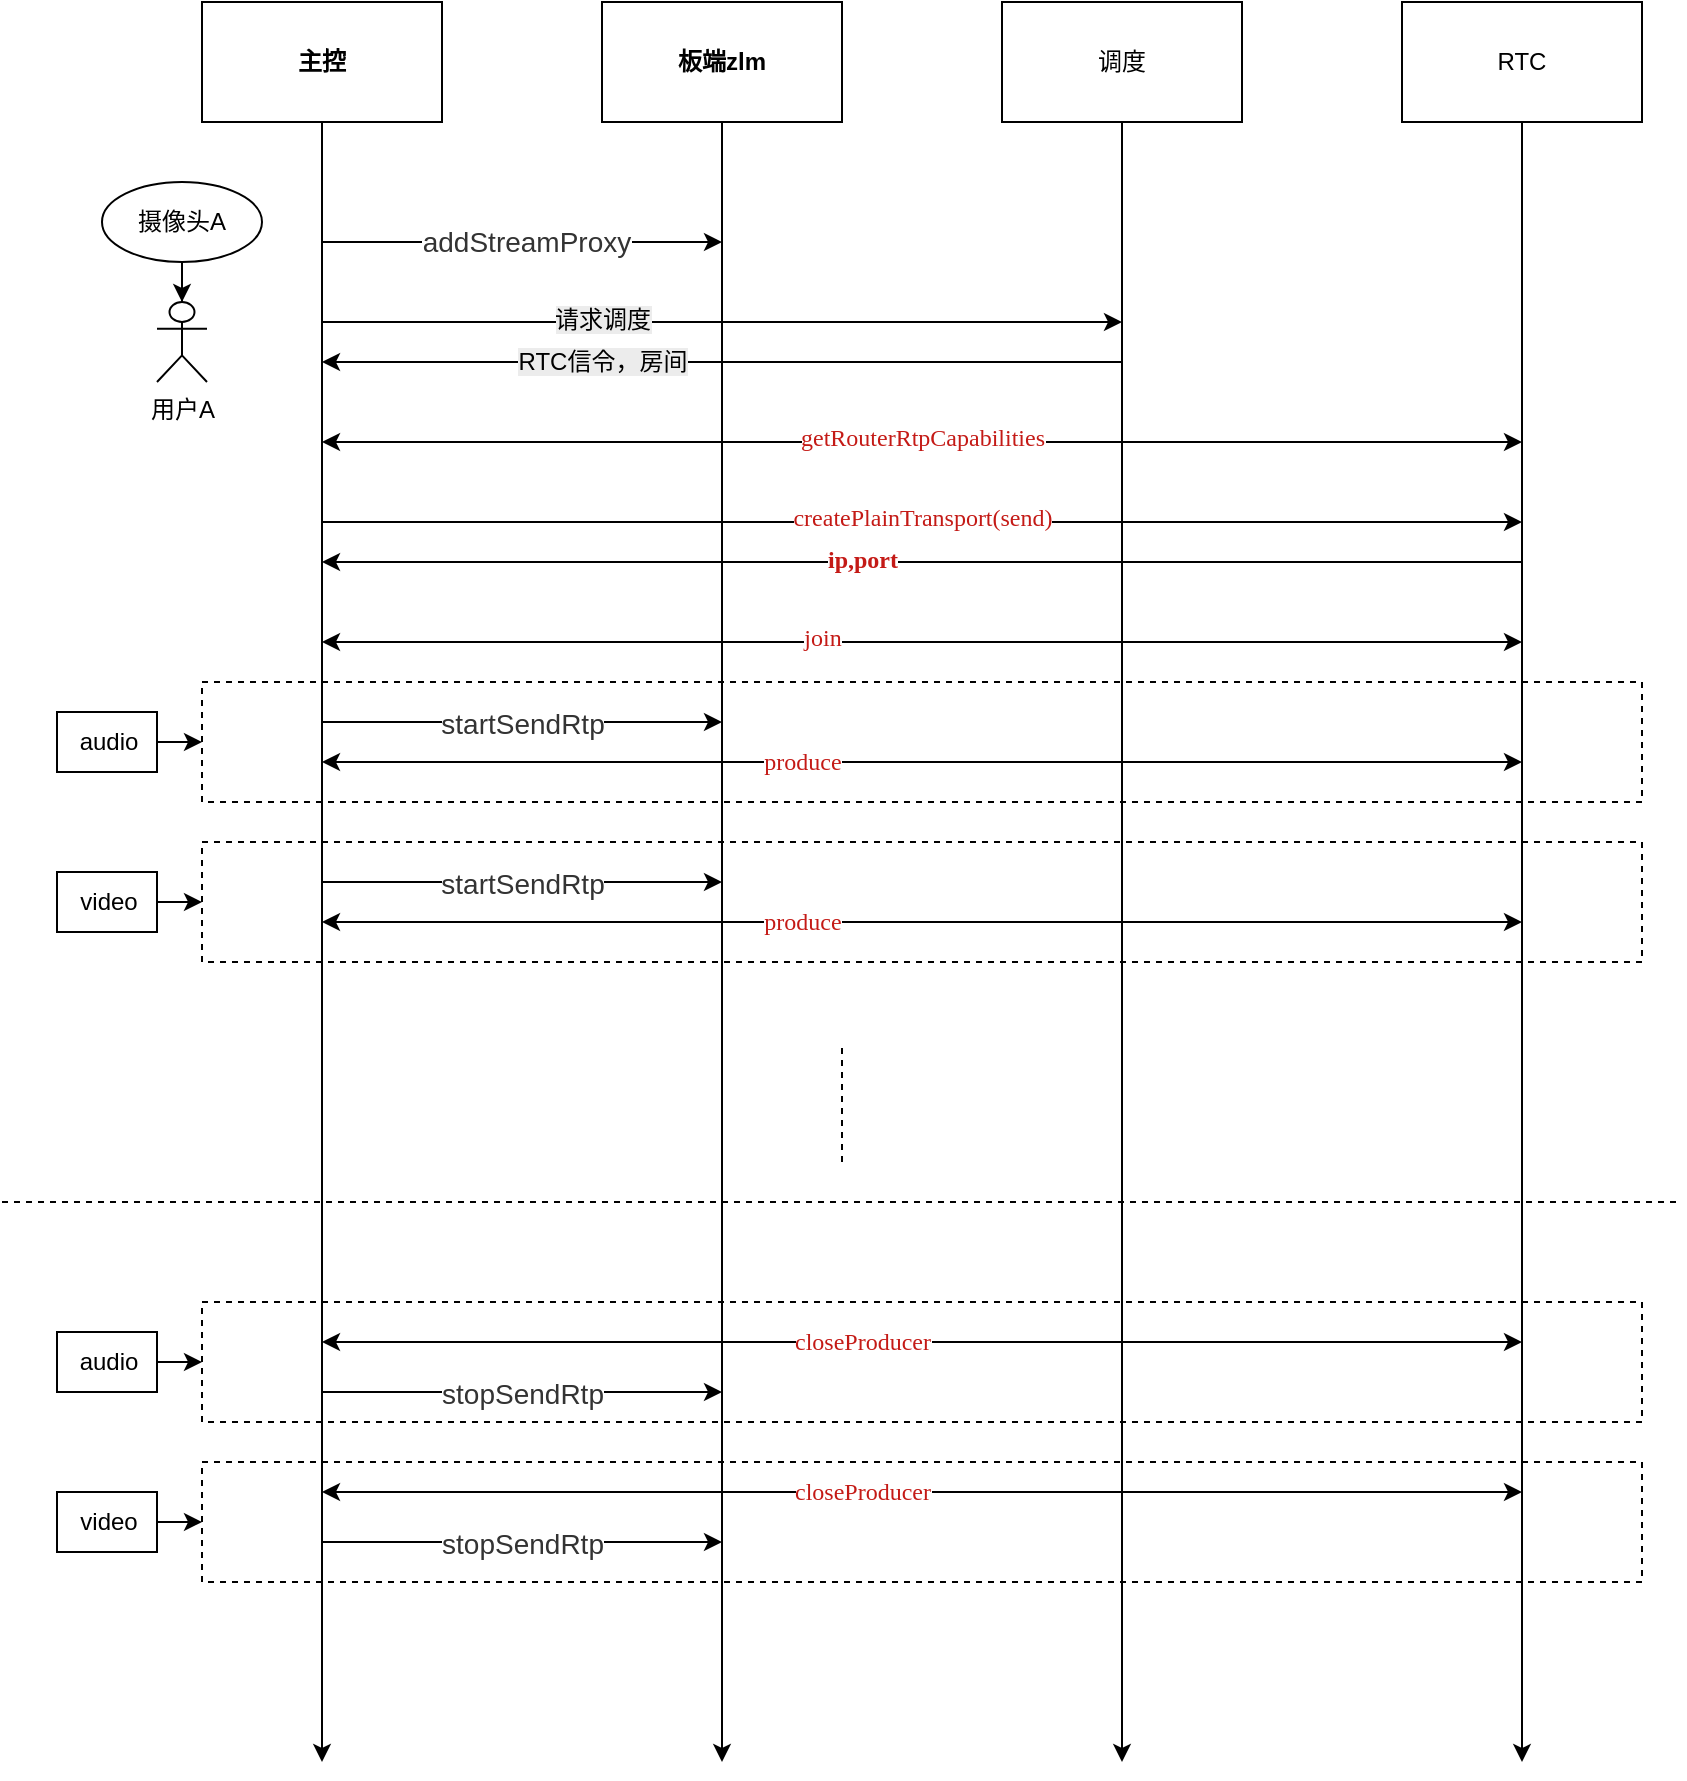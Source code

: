 <mxfile version="27.1.3">
  <diagram name="第 1 页" id="NRCTbS9BeuZ0_GTd9Irn">
    <mxGraphModel dx="1004" dy="915" grid="1" gridSize="10" guides="1" tooltips="1" connect="1" arrows="1" fold="1" page="1" pageScale="1" pageWidth="827" pageHeight="1169" math="0" shadow="0">
      <root>
        <mxCell id="0" />
        <mxCell id="1" parent="0" />
        <mxCell id="kl-N0MjksFBT99BRAnpc-87" value="" style="rounded=0;whiteSpace=wrap;html=1;dashed=1;" vertex="1" parent="1">
          <mxGeometry x="120" y="890" width="720" height="60" as="geometry" />
        </mxCell>
        <mxCell id="kl-N0MjksFBT99BRAnpc-88" value="" style="rounded=0;whiteSpace=wrap;html=1;dashed=1;" vertex="1" parent="1">
          <mxGeometry x="120" y="810" width="720" height="60" as="geometry" />
        </mxCell>
        <mxCell id="kl-N0MjksFBT99BRAnpc-50" value="" style="rounded=0;whiteSpace=wrap;html=1;dashed=1;" vertex="1" parent="1">
          <mxGeometry x="120" y="580" width="720" height="60" as="geometry" />
        </mxCell>
        <mxCell id="kl-N0MjksFBT99BRAnpc-45" value="" style="rounded=0;whiteSpace=wrap;html=1;dashed=1;" vertex="1" parent="1">
          <mxGeometry x="120" y="500" width="720" height="60" as="geometry" />
        </mxCell>
        <mxCell id="kl-N0MjksFBT99BRAnpc-5" style="edgeStyle=orthogonalEdgeStyle;rounded=0;orthogonalLoop=1;jettySize=auto;html=1;" edge="1" parent="1" source="kl-N0MjksFBT99BRAnpc-1">
          <mxGeometry relative="1" as="geometry">
            <mxPoint x="180" y="1040" as="targetPoint" />
          </mxGeometry>
        </mxCell>
        <mxCell id="kl-N0MjksFBT99BRAnpc-1" value="&lt;b&gt;主控&lt;/b&gt;" style="rounded=0;whiteSpace=wrap;html=1;" vertex="1" parent="1">
          <mxGeometry x="120" y="160" width="120" height="60" as="geometry" />
        </mxCell>
        <mxCell id="kl-N0MjksFBT99BRAnpc-6" style="edgeStyle=orthogonalEdgeStyle;rounded=0;orthogonalLoop=1;jettySize=auto;html=1;" edge="1" parent="1" source="kl-N0MjksFBT99BRAnpc-2">
          <mxGeometry relative="1" as="geometry">
            <mxPoint x="380" y="1040" as="targetPoint" />
          </mxGeometry>
        </mxCell>
        <mxCell id="kl-N0MjksFBT99BRAnpc-2" value="&lt;b&gt;板端zlm&lt;span style=&quot;color: rgba(0, 0, 0, 0); font-family: monospace; font-size: 0px; text-align: start; text-wrap-mode: nowrap;&quot;&gt;%3CmxGraphModel%3E%3Croot%3E%3CmxCell%20id%3D%220%22%2F%3E%3CmxCell%20id%3D%221%22%20parent%3D%220%22%2F%3E%3CmxCell%20id%3D%222%22%20value%3D%22%22%20style%3D%22rounded%3D0%3BwhiteSpace%3Dwrap%3Bhtml%3D1%3B%22%20vertex%3D%221%22%20parent%3D%221%22%3E%3CmxGeometry%20x%3D%22520%22%20y%3D%22160%22%20width%3D%22120%22%20height%3D%2260%22%20as%3D%22geometry%22%2F%3E%3C%2FmxCell%3E%3C%2Froot%3E%3C%2FmxGraphModel%3E&lt;/span&gt;&lt;/b&gt;" style="rounded=0;whiteSpace=wrap;html=1;" vertex="1" parent="1">
          <mxGeometry x="320" y="160" width="120" height="60" as="geometry" />
        </mxCell>
        <mxCell id="kl-N0MjksFBT99BRAnpc-11" style="edgeStyle=orthogonalEdgeStyle;rounded=0;orthogonalLoop=1;jettySize=auto;html=1;" edge="1" parent="1" source="kl-N0MjksFBT99BRAnpc-3">
          <mxGeometry relative="1" as="geometry">
            <mxPoint x="580" y="1040" as="targetPoint" />
          </mxGeometry>
        </mxCell>
        <mxCell id="kl-N0MjksFBT99BRAnpc-3" value="调度" style="rounded=0;whiteSpace=wrap;html=1;" vertex="1" parent="1">
          <mxGeometry x="520" y="160" width="120" height="60" as="geometry" />
        </mxCell>
        <mxCell id="kl-N0MjksFBT99BRAnpc-12" style="edgeStyle=orthogonalEdgeStyle;rounded=0;orthogonalLoop=1;jettySize=auto;html=1;" edge="1" parent="1" source="kl-N0MjksFBT99BRAnpc-4">
          <mxGeometry relative="1" as="geometry">
            <mxPoint x="780" y="1040" as="targetPoint" />
          </mxGeometry>
        </mxCell>
        <mxCell id="kl-N0MjksFBT99BRAnpc-4" value="RTC" style="rounded=0;whiteSpace=wrap;html=1;" vertex="1" parent="1">
          <mxGeometry x="720" y="160" width="120" height="60" as="geometry" />
        </mxCell>
        <mxCell id="kl-N0MjksFBT99BRAnpc-7" value="" style="endArrow=classic;html=1;rounded=0;" edge="1" parent="1">
          <mxGeometry width="50" height="50" relative="1" as="geometry">
            <mxPoint x="180" y="280" as="sourcePoint" />
            <mxPoint x="380" y="280" as="targetPoint" />
          </mxGeometry>
        </mxCell>
        <mxCell id="kl-N0MjksFBT99BRAnpc-43" value="&lt;span style=&quot;color: rgb(51, 51, 51); font-family: Arial, sans-serif; font-size: 14px; text-align: left; text-wrap-mode: wrap;&quot;&gt;addStreamProxy&lt;/span&gt;" style="edgeLabel;html=1;align=center;verticalAlign=middle;resizable=0;points=[];" vertex="1" connectable="0" parent="kl-N0MjksFBT99BRAnpc-7">
          <mxGeometry x="0.02" y="-2" relative="1" as="geometry">
            <mxPoint y="-2" as="offset" />
          </mxGeometry>
        </mxCell>
        <mxCell id="kl-N0MjksFBT99BRAnpc-10" value="摄像头A" style="ellipse;whiteSpace=wrap;html=1;" vertex="1" parent="1">
          <mxGeometry x="70" y="250" width="80" height="40" as="geometry" />
        </mxCell>
        <mxCell id="kl-N0MjksFBT99BRAnpc-13" value="" style="endArrow=classic;html=1;rounded=0;" edge="1" parent="1">
          <mxGeometry width="50" height="50" relative="1" as="geometry">
            <mxPoint x="180" y="320" as="sourcePoint" />
            <mxPoint x="580" y="320" as="targetPoint" />
          </mxGeometry>
        </mxCell>
        <mxCell id="kl-N0MjksFBT99BRAnpc-36" value="&lt;span style=&quot;font-size: 12px; background-color: rgb(236, 236, 236);&quot;&gt;请求调度&lt;/span&gt;" style="edgeLabel;html=1;align=center;verticalAlign=middle;resizable=0;points=[];" vertex="1" connectable="0" parent="kl-N0MjksFBT99BRAnpc-13">
          <mxGeometry x="-0.07" y="1" relative="1" as="geometry">
            <mxPoint x="-46" as="offset" />
          </mxGeometry>
        </mxCell>
        <mxCell id="kl-N0MjksFBT99BRAnpc-14" value="用户A" style="shape=umlActor;verticalLabelPosition=bottom;verticalAlign=top;html=1;outlineConnect=0;" vertex="1" parent="1">
          <mxGeometry x="97.5" y="310" width="25" height="40" as="geometry" />
        </mxCell>
        <mxCell id="kl-N0MjksFBT99BRAnpc-15" style="edgeStyle=orthogonalEdgeStyle;rounded=0;orthogonalLoop=1;jettySize=auto;html=1;entryX=0.5;entryY=0;entryDx=0;entryDy=0;entryPerimeter=0;" edge="1" parent="1" source="kl-N0MjksFBT99BRAnpc-10" target="kl-N0MjksFBT99BRAnpc-14">
          <mxGeometry relative="1" as="geometry" />
        </mxCell>
        <mxCell id="kl-N0MjksFBT99BRAnpc-22" value="" style="endArrow=classic;html=1;rounded=0;" edge="1" parent="1">
          <mxGeometry width="50" height="50" relative="1" as="geometry">
            <mxPoint x="580" y="340" as="sourcePoint" />
            <mxPoint x="180" y="340" as="targetPoint" />
          </mxGeometry>
        </mxCell>
        <mxCell id="kl-N0MjksFBT99BRAnpc-35" value="&lt;span style=&quot;font-size: 12px; background-color: rgb(236, 236, 236);&quot;&gt;RTC信令，房间&lt;/span&gt;" style="edgeLabel;html=1;align=center;verticalAlign=middle;resizable=0;points=[];" vertex="1" connectable="0" parent="kl-N0MjksFBT99BRAnpc-22">
          <mxGeometry x="0.045" y="-3" relative="1" as="geometry">
            <mxPoint x="-51" y="3" as="offset" />
          </mxGeometry>
        </mxCell>
        <mxCell id="kl-N0MjksFBT99BRAnpc-24" value="" style="endArrow=classic;html=1;rounded=0;startArrow=classic;startFill=1;" edge="1" parent="1">
          <mxGeometry width="50" height="50" relative="1" as="geometry">
            <mxPoint x="180" y="380" as="sourcePoint" />
            <mxPoint x="780" y="380" as="targetPoint" />
          </mxGeometry>
        </mxCell>
        <mxCell id="kl-N0MjksFBT99BRAnpc-25" value="&lt;p style=&quot;margin: 0px; font-variant-numeric: normal; font-variant-east-asian: normal; font-variant-alternates: normal; font-size-adjust: none; font-kerning: auto; font-optical-sizing: auto; font-feature-settings: normal; font-variation-settings: normal; font-variant-position: normal; font-variant-emoji: normal; font-stretch: normal; font-size: 12px; line-height: normal; font-family: Menlo; color: rgb(196, 26, 22); text-align: start; text-wrap-mode: wrap;&quot; class=&quot;p1&quot;&gt;getRouterRtpCapabilities&lt;/p&gt;" style="edgeLabel;html=1;align=center;verticalAlign=middle;resizable=0;points=[];" vertex="1" connectable="0" parent="kl-N0MjksFBT99BRAnpc-24">
          <mxGeometry x="-0.263" y="2" relative="1" as="geometry">
            <mxPoint x="79" as="offset" />
          </mxGeometry>
        </mxCell>
        <mxCell id="kl-N0MjksFBT99BRAnpc-27" value="" style="endArrow=classic;html=1;rounded=0;startArrow=none;startFill=0;" edge="1" parent="1">
          <mxGeometry width="50" height="50" relative="1" as="geometry">
            <mxPoint x="180" y="420" as="sourcePoint" />
            <mxPoint x="780" y="420" as="targetPoint" />
          </mxGeometry>
        </mxCell>
        <mxCell id="kl-N0MjksFBT99BRAnpc-28" value="&lt;p style=&quot;margin: 0px; font-variant-numeric: normal; font-variant-east-asian: normal; font-variant-alternates: normal; font-size-adjust: none; font-kerning: auto; font-optical-sizing: auto; font-feature-settings: normal; font-variation-settings: normal; font-variant-position: normal; font-variant-emoji: normal; font-stretch: normal; font-size: 12px; line-height: normal; font-family: Menlo; color: rgb(196, 26, 22); text-align: start; text-wrap-mode: wrap;&quot; class=&quot;p1&quot;&gt;createPlainTransport(send)&lt;/p&gt;" style="edgeLabel;html=1;align=center;verticalAlign=middle;resizable=0;points=[];" vertex="1" connectable="0" parent="kl-N0MjksFBT99BRAnpc-27">
          <mxGeometry x="-0.263" y="2" relative="1" as="geometry">
            <mxPoint x="79" as="offset" />
          </mxGeometry>
        </mxCell>
        <mxCell id="kl-N0MjksFBT99BRAnpc-30" value="" style="endArrow=classic;html=1;rounded=0;startArrow=classic;startFill=1;" edge="1" parent="1">
          <mxGeometry width="50" height="50" relative="1" as="geometry">
            <mxPoint x="180" y="480" as="sourcePoint" />
            <mxPoint x="780" y="480" as="targetPoint" />
          </mxGeometry>
        </mxCell>
        <mxCell id="kl-N0MjksFBT99BRAnpc-31" value="&lt;p style=&quot;margin: 0px; font-variant-numeric: normal; font-variant-east-asian: normal; font-variant-alternates: normal; font-size-adjust: none; font-kerning: auto; font-optical-sizing: auto; font-feature-settings: normal; font-variation-settings: normal; font-variant-position: normal; font-variant-emoji: normal; font-stretch: normal; font-size: 12px; line-height: normal; font-family: Menlo; color: rgb(196, 26, 22); text-align: start; text-wrap-mode: wrap;&quot; class=&quot;p1&quot;&gt;join&lt;/p&gt;" style="edgeLabel;html=1;align=center;verticalAlign=middle;resizable=0;points=[];" vertex="1" connectable="0" parent="kl-N0MjksFBT99BRAnpc-30">
          <mxGeometry x="-0.263" y="2" relative="1" as="geometry">
            <mxPoint x="29" as="offset" />
          </mxGeometry>
        </mxCell>
        <mxCell id="kl-N0MjksFBT99BRAnpc-32" value="" style="endArrow=classic;html=1;rounded=0;" edge="1" parent="1">
          <mxGeometry width="50" height="50" relative="1" as="geometry">
            <mxPoint x="780" y="440" as="sourcePoint" />
            <mxPoint x="180" y="440" as="targetPoint" />
          </mxGeometry>
        </mxCell>
        <mxCell id="kl-N0MjksFBT99BRAnpc-34" value="&lt;span style=&quot;color: rgb(196, 26, 22); font-family: Menlo; font-size: 12px; text-align: start; text-wrap-mode: wrap;&quot;&gt;&lt;b&gt;ip,port&lt;/b&gt;&lt;/span&gt;" style="edgeLabel;html=1;align=center;verticalAlign=middle;resizable=0;points=[];" vertex="1" connectable="0" parent="kl-N0MjksFBT99BRAnpc-32">
          <mxGeometry x="0.27" y="-1" relative="1" as="geometry">
            <mxPoint x="51" as="offset" />
          </mxGeometry>
        </mxCell>
        <mxCell id="kl-N0MjksFBT99BRAnpc-39" value="" style="endArrow=classic;html=1;rounded=0;startArrow=classic;startFill=1;" edge="1" parent="1">
          <mxGeometry width="50" height="50" relative="1" as="geometry">
            <mxPoint x="180" y="540" as="sourcePoint" />
            <mxPoint x="780" y="540" as="targetPoint" />
          </mxGeometry>
        </mxCell>
        <mxCell id="kl-N0MjksFBT99BRAnpc-40" value="&lt;p style=&quot;margin: 0px; font-variant-numeric: normal; font-variant-east-asian: normal; font-variant-alternates: normal; font-size-adjust: none; font-kerning: auto; font-optical-sizing: auto; font-feature-settings: normal; font-variation-settings: normal; font-variant-position: normal; font-variant-emoji: normal; font-stretch: normal; font-size: 12px; line-height: normal; font-family: Menlo; color: rgb(196, 26, 22); text-align: start; text-wrap-mode: wrap;&quot; class=&quot;p1&quot;&gt;produce&lt;/p&gt;" style="edgeLabel;html=1;align=center;verticalAlign=middle;resizable=0;points=[];" vertex="1" connectable="0" parent="kl-N0MjksFBT99BRAnpc-39">
          <mxGeometry x="-0.263" y="2" relative="1" as="geometry">
            <mxPoint x="19" y="2" as="offset" />
          </mxGeometry>
        </mxCell>
        <mxCell id="kl-N0MjksFBT99BRAnpc-41" value="" style="endArrow=classic;html=1;rounded=0;" edge="1" parent="1">
          <mxGeometry width="50" height="50" relative="1" as="geometry">
            <mxPoint x="180" y="520" as="sourcePoint" />
            <mxPoint x="380" y="520" as="targetPoint" />
          </mxGeometry>
        </mxCell>
        <mxCell id="kl-N0MjksFBT99BRAnpc-42" value="&lt;span style=&quot;color: rgb(51, 51, 51); font-family: Arial, sans-serif; font-size: 14px; text-align: left; text-wrap-mode: wrap;&quot;&gt;startSendRtp&lt;/span&gt;" style="edgeLabel;html=1;align=center;verticalAlign=middle;resizable=0;points=[];" vertex="1" connectable="0" parent="kl-N0MjksFBT99BRAnpc-41">
          <mxGeometry x="-0.14" y="-1" relative="1" as="geometry">
            <mxPoint x="14" as="offset" />
          </mxGeometry>
        </mxCell>
        <mxCell id="kl-N0MjksFBT99BRAnpc-49" style="edgeStyle=orthogonalEdgeStyle;rounded=0;orthogonalLoop=1;jettySize=auto;html=1;entryX=0;entryY=0.5;entryDx=0;entryDy=0;" edge="1" parent="1" source="kl-N0MjksFBT99BRAnpc-48" target="kl-N0MjksFBT99BRAnpc-45">
          <mxGeometry relative="1" as="geometry" />
        </mxCell>
        <mxCell id="kl-N0MjksFBT99BRAnpc-48" value="audio" style="text;html=1;align=center;verticalAlign=middle;resizable=0;points=[];autosize=1;strokeColor=default;fillColor=none;" vertex="1" parent="1">
          <mxGeometry x="47.5" y="515" width="50" height="30" as="geometry" />
        </mxCell>
        <mxCell id="kl-N0MjksFBT99BRAnpc-51" value="" style="endArrow=classic;html=1;rounded=0;startArrow=classic;startFill=1;" edge="1" parent="1">
          <mxGeometry width="50" height="50" relative="1" as="geometry">
            <mxPoint x="180" y="620" as="sourcePoint" />
            <mxPoint x="780" y="620" as="targetPoint" />
          </mxGeometry>
        </mxCell>
        <mxCell id="kl-N0MjksFBT99BRAnpc-52" value="&lt;p style=&quot;margin: 0px; font-variant-numeric: normal; font-variant-east-asian: normal; font-variant-alternates: normal; font-size-adjust: none; font-kerning: auto; font-optical-sizing: auto; font-feature-settings: normal; font-variation-settings: normal; font-variant-position: normal; font-variant-emoji: normal; font-stretch: normal; font-size: 12px; line-height: normal; font-family: Menlo; color: rgb(196, 26, 22); text-align: start; text-wrap-mode: wrap;&quot; class=&quot;p1&quot;&gt;produce&lt;/p&gt;" style="edgeLabel;html=1;align=center;verticalAlign=middle;resizable=0;points=[];" vertex="1" connectable="0" parent="kl-N0MjksFBT99BRAnpc-51">
          <mxGeometry x="-0.263" y="2" relative="1" as="geometry">
            <mxPoint x="19" y="2" as="offset" />
          </mxGeometry>
        </mxCell>
        <mxCell id="kl-N0MjksFBT99BRAnpc-53" value="" style="endArrow=classic;html=1;rounded=0;" edge="1" parent="1">
          <mxGeometry width="50" height="50" relative="1" as="geometry">
            <mxPoint x="180" y="600" as="sourcePoint" />
            <mxPoint x="380" y="600" as="targetPoint" />
          </mxGeometry>
        </mxCell>
        <mxCell id="kl-N0MjksFBT99BRAnpc-54" value="&lt;span style=&quot;color: rgb(51, 51, 51); font-family: Arial, sans-serif; font-size: 14px; text-align: left; text-wrap-mode: wrap;&quot;&gt;startSendRtp&lt;/span&gt;" style="edgeLabel;html=1;align=center;verticalAlign=middle;resizable=0;points=[];" vertex="1" connectable="0" parent="kl-N0MjksFBT99BRAnpc-53">
          <mxGeometry x="-0.14" y="-1" relative="1" as="geometry">
            <mxPoint x="14" as="offset" />
          </mxGeometry>
        </mxCell>
        <mxCell id="kl-N0MjksFBT99BRAnpc-55" style="edgeStyle=orthogonalEdgeStyle;rounded=0;orthogonalLoop=1;jettySize=auto;html=1;entryX=0;entryY=0.5;entryDx=0;entryDy=0;" edge="1" parent="1" source="kl-N0MjksFBT99BRAnpc-56" target="kl-N0MjksFBT99BRAnpc-50">
          <mxGeometry relative="1" as="geometry" />
        </mxCell>
        <mxCell id="kl-N0MjksFBT99BRAnpc-56" value="video" style="text;html=1;align=center;verticalAlign=middle;resizable=0;points=[];autosize=1;strokeColor=default;fillColor=none;" vertex="1" parent="1">
          <mxGeometry x="47.5" y="595" width="50" height="30" as="geometry" />
        </mxCell>
        <mxCell id="kl-N0MjksFBT99BRAnpc-57" value="" style="endArrow=none;dashed=1;html=1;rounded=0;" edge="1" parent="1">
          <mxGeometry width="50" height="50" relative="1" as="geometry">
            <mxPoint x="20" y="760" as="sourcePoint" />
            <mxPoint x="860" y="760" as="targetPoint" />
          </mxGeometry>
        </mxCell>
        <mxCell id="kl-N0MjksFBT99BRAnpc-58" value="" style="endArrow=none;dashed=1;html=1;rounded=0;strokeWidth=1;curved=0;fontStyle=1" edge="1" parent="1">
          <mxGeometry width="50" height="50" relative="1" as="geometry">
            <mxPoint x="440" y="740" as="sourcePoint" />
            <mxPoint x="440" y="680" as="targetPoint" />
          </mxGeometry>
        </mxCell>
        <mxCell id="kl-N0MjksFBT99BRAnpc-89" value="" style="endArrow=classic;html=1;rounded=0;startArrow=classic;startFill=1;" edge="1" parent="1">
          <mxGeometry width="50" height="50" relative="1" as="geometry">
            <mxPoint x="180" y="830" as="sourcePoint" />
            <mxPoint x="780" y="830" as="targetPoint" />
          </mxGeometry>
        </mxCell>
        <mxCell id="kl-N0MjksFBT99BRAnpc-90" value="&lt;p style=&quot;margin: 0px; font-variant-numeric: normal; font-variant-east-asian: normal; font-variant-alternates: normal; font-size-adjust: none; font-kerning: auto; font-optical-sizing: auto; font-feature-settings: normal; font-variation-settings: normal; font-variant-position: normal; font-variant-emoji: normal; font-stretch: normal; font-size: 12px; line-height: normal; font-family: Menlo; color: rgb(196, 26, 22); text-align: start; text-wrap-mode: wrap;&quot; class=&quot;p1&quot;&gt;closeProducer&lt;/p&gt;" style="edgeLabel;html=1;align=center;verticalAlign=middle;resizable=0;points=[];" vertex="1" connectable="0" parent="kl-N0MjksFBT99BRAnpc-89">
          <mxGeometry x="-0.263" y="2" relative="1" as="geometry">
            <mxPoint x="49" y="2" as="offset" />
          </mxGeometry>
        </mxCell>
        <mxCell id="kl-N0MjksFBT99BRAnpc-91" value="" style="endArrow=classic;html=1;rounded=0;" edge="1" parent="1">
          <mxGeometry width="50" height="50" relative="1" as="geometry">
            <mxPoint x="180" y="855" as="sourcePoint" />
            <mxPoint x="380" y="855" as="targetPoint" />
          </mxGeometry>
        </mxCell>
        <mxCell id="kl-N0MjksFBT99BRAnpc-92" value="&lt;span style=&quot;color: rgb(51, 51, 51); font-family: Arial, sans-serif; font-size: 14px; text-align: left; text-wrap-mode: wrap;&quot;&gt;stopSendRtp&lt;/span&gt;" style="edgeLabel;html=1;align=center;verticalAlign=middle;resizable=0;points=[];" vertex="1" connectable="0" parent="kl-N0MjksFBT99BRAnpc-91">
          <mxGeometry x="-0.14" y="-1" relative="1" as="geometry">
            <mxPoint x="14" as="offset" />
          </mxGeometry>
        </mxCell>
        <mxCell id="kl-N0MjksFBT99BRAnpc-93" style="edgeStyle=orthogonalEdgeStyle;rounded=0;orthogonalLoop=1;jettySize=auto;html=1;entryX=0;entryY=0.5;entryDx=0;entryDy=0;" edge="1" parent="1" source="kl-N0MjksFBT99BRAnpc-94" target="kl-N0MjksFBT99BRAnpc-88">
          <mxGeometry relative="1" as="geometry" />
        </mxCell>
        <mxCell id="kl-N0MjksFBT99BRAnpc-94" value="audio" style="text;html=1;align=center;verticalAlign=middle;resizable=0;points=[];autosize=1;strokeColor=default;fillColor=none;" vertex="1" parent="1">
          <mxGeometry x="47.5" y="825" width="50" height="30" as="geometry" />
        </mxCell>
        <mxCell id="kl-N0MjksFBT99BRAnpc-95" value="" style="endArrow=classic;html=1;rounded=0;startArrow=classic;startFill=1;" edge="1" parent="1">
          <mxGeometry width="50" height="50" relative="1" as="geometry">
            <mxPoint x="180" y="905" as="sourcePoint" />
            <mxPoint x="780" y="905" as="targetPoint" />
          </mxGeometry>
        </mxCell>
        <mxCell id="kl-N0MjksFBT99BRAnpc-96" value="&lt;p style=&quot;margin: 0px; font-variant-numeric: normal; font-variant-east-asian: normal; font-variant-alternates: normal; font-size-adjust: none; font-kerning: auto; font-optical-sizing: auto; font-feature-settings: normal; font-variation-settings: normal; font-variant-position: normal; font-variant-emoji: normal; font-stretch: normal; font-size: 12px; line-height: normal; font-family: Menlo; color: rgb(196, 26, 22); text-align: start; text-wrap-mode: wrap;&quot; class=&quot;p1&quot;&gt;closeProducer&lt;/p&gt;" style="edgeLabel;html=1;align=center;verticalAlign=middle;resizable=0;points=[];" vertex="1" connectable="0" parent="kl-N0MjksFBT99BRAnpc-95">
          <mxGeometry x="-0.263" y="2" relative="1" as="geometry">
            <mxPoint x="49" y="2" as="offset" />
          </mxGeometry>
        </mxCell>
        <mxCell id="kl-N0MjksFBT99BRAnpc-97" value="" style="endArrow=classic;html=1;rounded=0;" edge="1" parent="1">
          <mxGeometry width="50" height="50" relative="1" as="geometry">
            <mxPoint x="180" y="930" as="sourcePoint" />
            <mxPoint x="380" y="930" as="targetPoint" />
          </mxGeometry>
        </mxCell>
        <mxCell id="kl-N0MjksFBT99BRAnpc-98" value="&lt;span style=&quot;color: rgb(51, 51, 51); font-family: Arial, sans-serif; font-size: 14px; text-align: left; text-wrap-mode: wrap;&quot;&gt;stopSendRtp&lt;/span&gt;" style="edgeLabel;html=1;align=center;verticalAlign=middle;resizable=0;points=[];" vertex="1" connectable="0" parent="kl-N0MjksFBT99BRAnpc-97">
          <mxGeometry x="-0.14" y="-1" relative="1" as="geometry">
            <mxPoint x="14" as="offset" />
          </mxGeometry>
        </mxCell>
        <mxCell id="kl-N0MjksFBT99BRAnpc-99" style="edgeStyle=orthogonalEdgeStyle;rounded=0;orthogonalLoop=1;jettySize=auto;html=1;entryX=0;entryY=0.5;entryDx=0;entryDy=0;" edge="1" parent="1" source="kl-N0MjksFBT99BRAnpc-100" target="kl-N0MjksFBT99BRAnpc-87">
          <mxGeometry relative="1" as="geometry" />
        </mxCell>
        <mxCell id="kl-N0MjksFBT99BRAnpc-100" value="video" style="text;html=1;align=center;verticalAlign=middle;resizable=0;points=[];autosize=1;strokeColor=default;fillColor=none;" vertex="1" parent="1">
          <mxGeometry x="47.5" y="905" width="50" height="30" as="geometry" />
        </mxCell>
      </root>
    </mxGraphModel>
  </diagram>
</mxfile>

